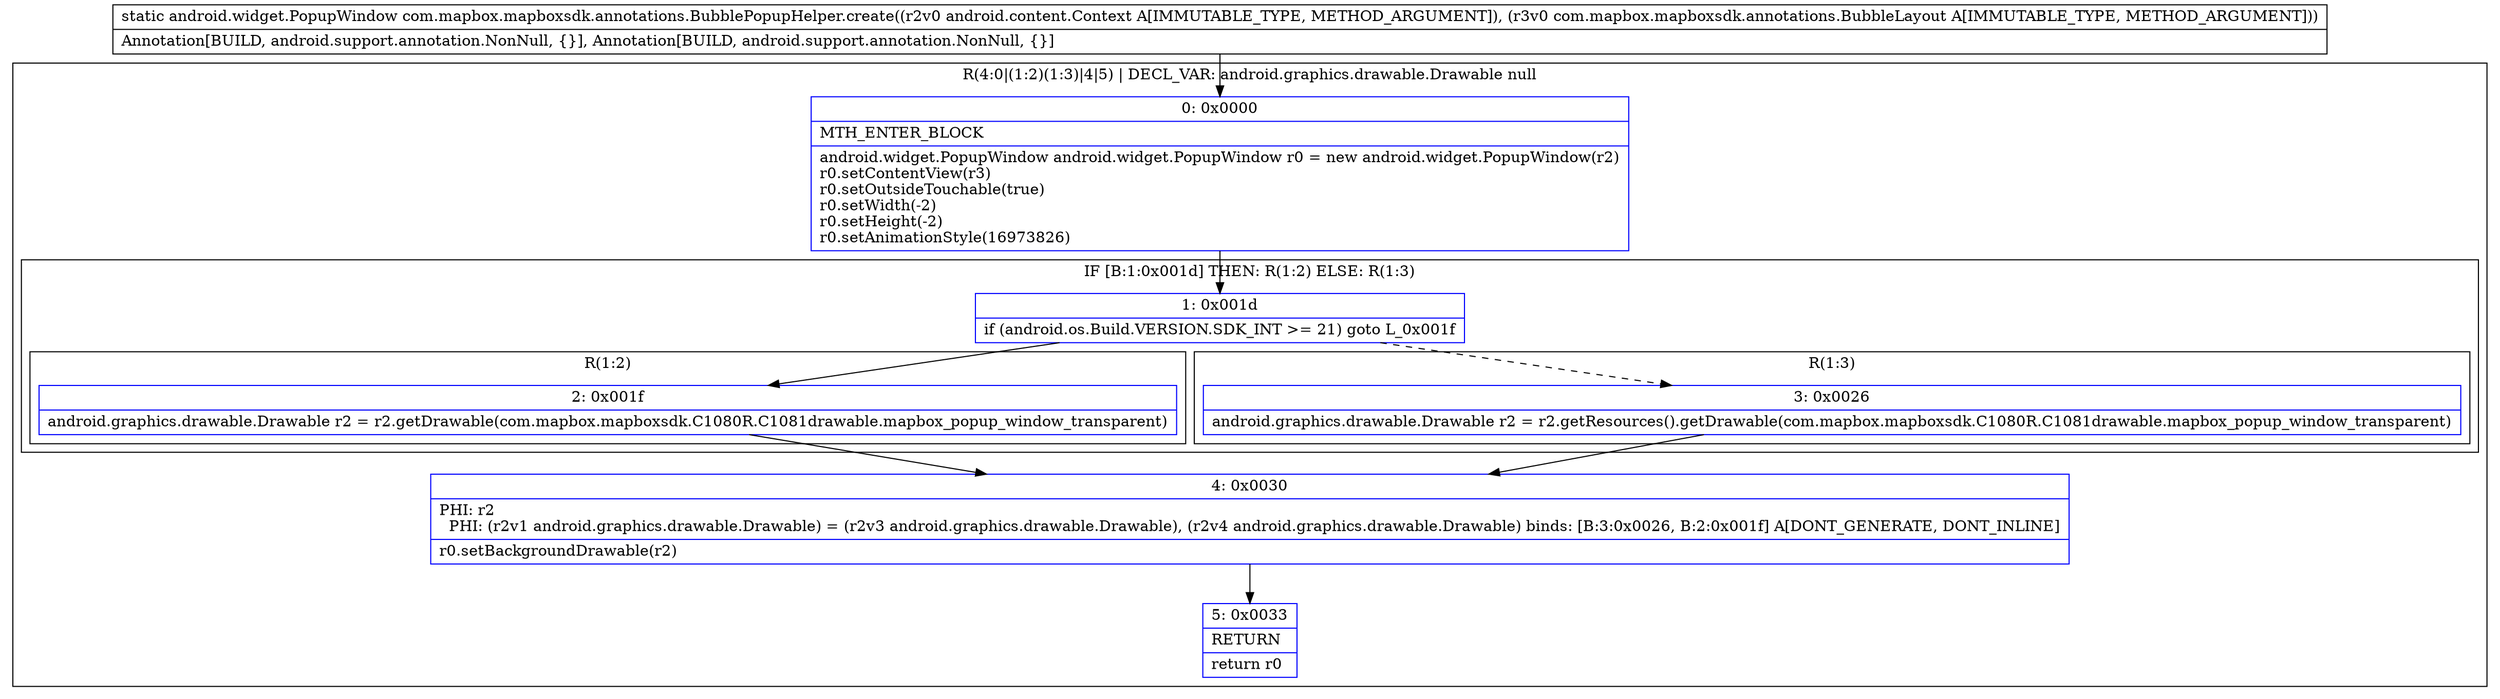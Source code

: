 digraph "CFG forcom.mapbox.mapboxsdk.annotations.BubblePopupHelper.create(Landroid\/content\/Context;Lcom\/mapbox\/mapboxsdk\/annotations\/BubbleLayout;)Landroid\/widget\/PopupWindow;" {
subgraph cluster_Region_317583307 {
label = "R(4:0|(1:2)(1:3)|4|5) | DECL_VAR: android.graphics.drawable.Drawable null\l";
node [shape=record,color=blue];
Node_0 [shape=record,label="{0\:\ 0x0000|MTH_ENTER_BLOCK\l|android.widget.PopupWindow android.widget.PopupWindow r0 = new android.widget.PopupWindow(r2)\lr0.setContentView(r3)\lr0.setOutsideTouchable(true)\lr0.setWidth(\-2)\lr0.setHeight(\-2)\lr0.setAnimationStyle(16973826)\l}"];
subgraph cluster_IfRegion_339098666 {
label = "IF [B:1:0x001d] THEN: R(1:2) ELSE: R(1:3)";
node [shape=record,color=blue];
Node_1 [shape=record,label="{1\:\ 0x001d|if (android.os.Build.VERSION.SDK_INT \>= 21) goto L_0x001f\l}"];
subgraph cluster_Region_658173550 {
label = "R(1:2)";
node [shape=record,color=blue];
Node_2 [shape=record,label="{2\:\ 0x001f|android.graphics.drawable.Drawable r2 = r2.getDrawable(com.mapbox.mapboxsdk.C1080R.C1081drawable.mapbox_popup_window_transparent)\l}"];
}
subgraph cluster_Region_1805987137 {
label = "R(1:3)";
node [shape=record,color=blue];
Node_3 [shape=record,label="{3\:\ 0x0026|android.graphics.drawable.Drawable r2 = r2.getResources().getDrawable(com.mapbox.mapboxsdk.C1080R.C1081drawable.mapbox_popup_window_transparent)\l}"];
}
}
Node_4 [shape=record,label="{4\:\ 0x0030|PHI: r2 \l  PHI: (r2v1 android.graphics.drawable.Drawable) = (r2v3 android.graphics.drawable.Drawable), (r2v4 android.graphics.drawable.Drawable) binds: [B:3:0x0026, B:2:0x001f] A[DONT_GENERATE, DONT_INLINE]\l|r0.setBackgroundDrawable(r2)\l}"];
Node_5 [shape=record,label="{5\:\ 0x0033|RETURN\l|return r0\l}"];
}
MethodNode[shape=record,label="{static android.widget.PopupWindow com.mapbox.mapboxsdk.annotations.BubblePopupHelper.create((r2v0 android.content.Context A[IMMUTABLE_TYPE, METHOD_ARGUMENT]), (r3v0 com.mapbox.mapboxsdk.annotations.BubbleLayout A[IMMUTABLE_TYPE, METHOD_ARGUMENT]))  | Annotation[BUILD, android.support.annotation.NonNull, \{\}], Annotation[BUILD, android.support.annotation.NonNull, \{\}]\l}"];
MethodNode -> Node_0;
Node_0 -> Node_1;
Node_1 -> Node_2;
Node_1 -> Node_3[style=dashed];
Node_2 -> Node_4;
Node_3 -> Node_4;
Node_4 -> Node_5;
}

